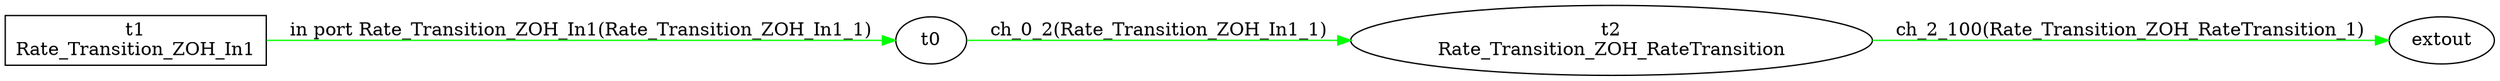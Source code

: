 digraph csp {
	graph [rankdir=LR];
	Rate_Transition_ZOH_RateTransition	 [label="t2\nRate_Transition_ZOH_RateTransition"];
	t0 -> Rate_Transition_ZOH_RateTransition	 [color=green,
		label="ch_0_2(Rate_Transition_ZOH_In1_1)"];
	extout	 [label=extout];
	Rate_Transition_ZOH_In1	 [label="t1\nRate_Transition_ZOH_In1",
		shape=box];
	Rate_Transition_ZOH_In1 -> t0	 [color=green,
		label="in port Rate_Transition_ZOH_In1(Rate_Transition_ZOH_In1_1)"];
	Rate_Transition_ZOH_RateTransition -> extout	 [color=green,
		label="ch_2_100(Rate_Transition_ZOH_RateTransition_1)"];
}
